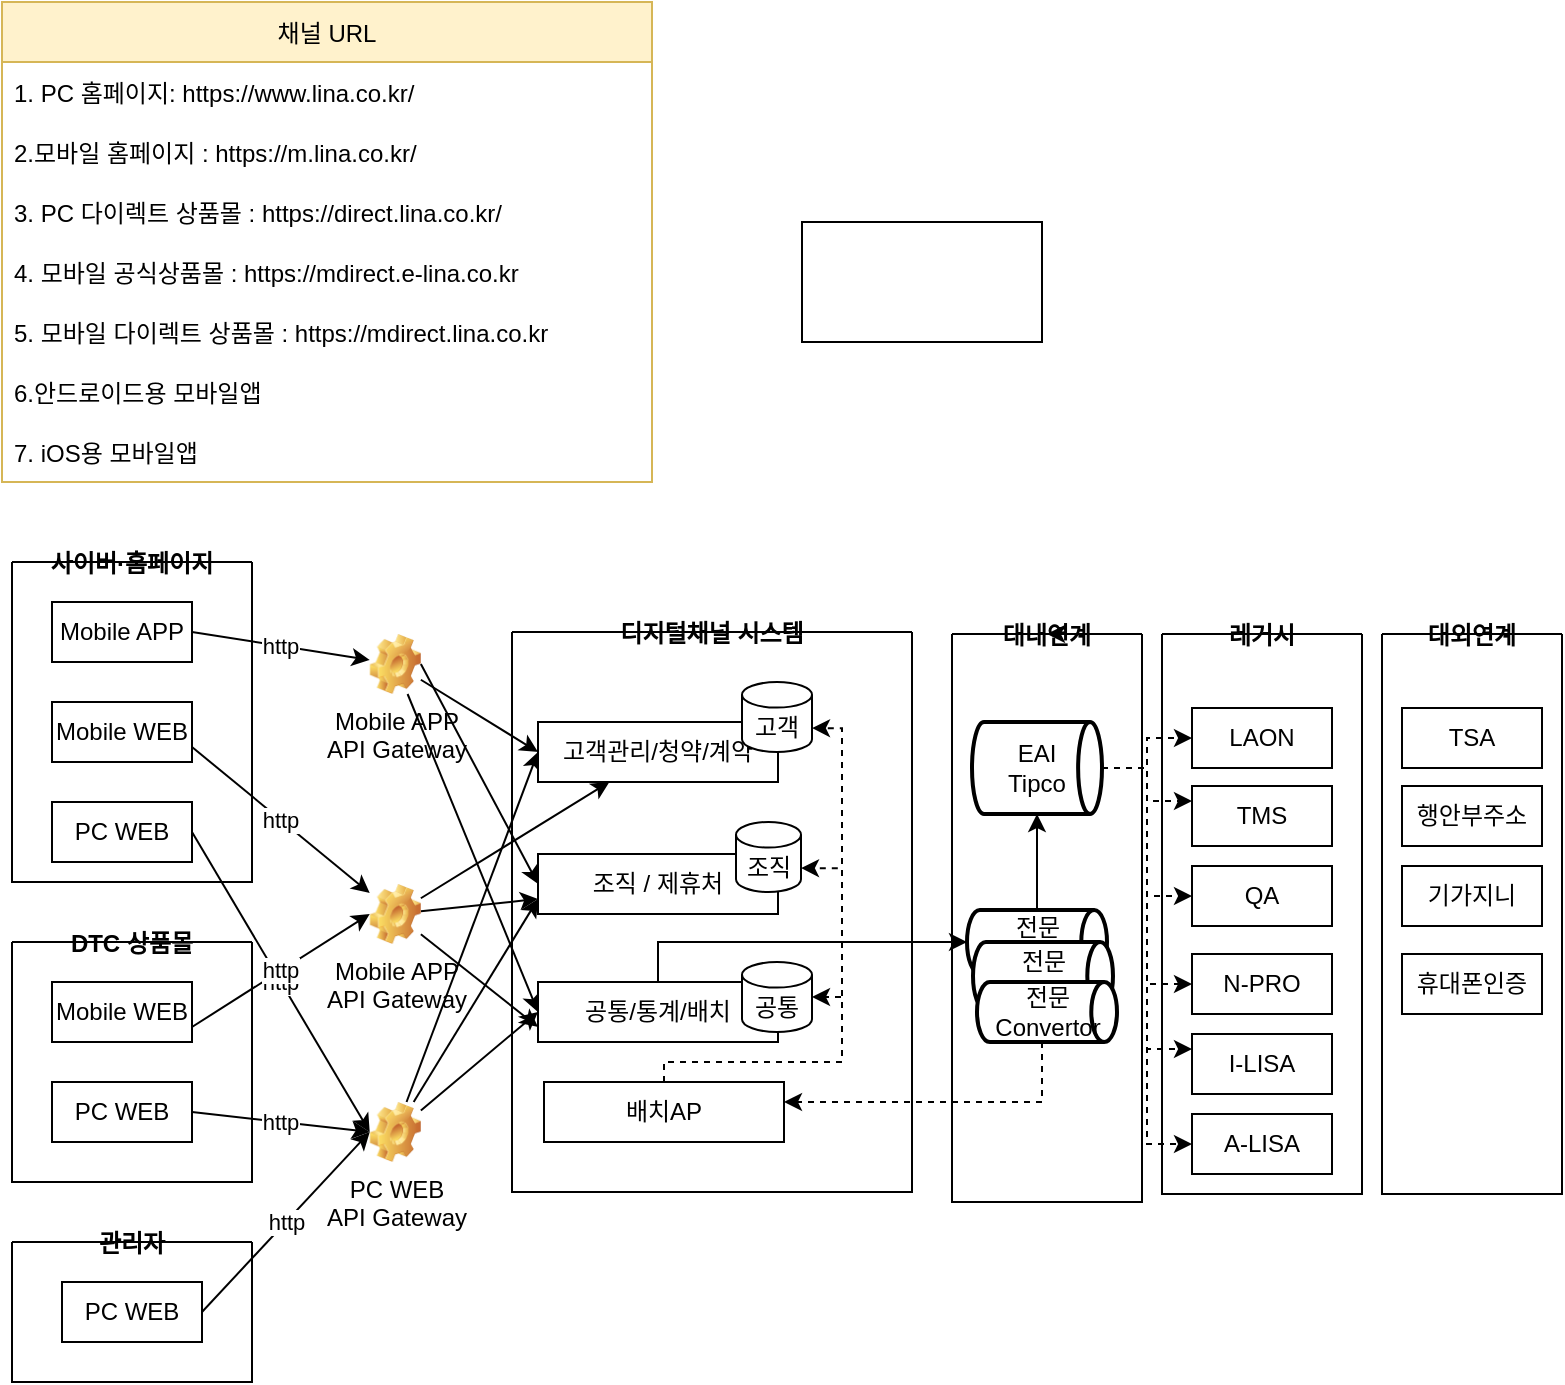 <mxfile version="16.2.6" type="github" pages="3">
  <diagram id="Qxbphi_HgbGu3oZOCzEO" name="어플리케이션 구성도">
    <mxGraphModel dx="1038" dy="1716" grid="1" gridSize="10" guides="1" tooltips="1" connect="1" arrows="1" fold="1" page="1" pageScale="1" pageWidth="827" pageHeight="1169" math="0" shadow="0">
      <root>
        <mxCell id="0" />
        <mxCell id="1" parent="0" />
        <mxCell id="8gpQ8WJpcD_fsdeoh3lI-37" style="edgeStyle=none;rounded=0;orthogonalLoop=1;jettySize=auto;html=1;entryX=0;entryY=0.5;entryDx=0;entryDy=0;" parent="1" source="sbdkTP7jbUCkFi-5sdZv-25" target="8gpQ8WJpcD_fsdeoh3lI-16" edge="1">
          <mxGeometry relative="1" as="geometry" />
        </mxCell>
        <mxCell id="8gpQ8WJpcD_fsdeoh3lI-38" style="edgeStyle=none;rounded=0;orthogonalLoop=1;jettySize=auto;html=1;entryX=0;entryY=0.75;entryDx=0;entryDy=0;" parent="1" source="sbdkTP7jbUCkFi-5sdZv-25" target="8gpQ8WJpcD_fsdeoh3lI-17" edge="1">
          <mxGeometry relative="1" as="geometry" />
        </mxCell>
        <mxCell id="8gpQ8WJpcD_fsdeoh3lI-39" style="edgeStyle=none;rounded=0;orthogonalLoop=1;jettySize=auto;html=1;entryX=0;entryY=0.5;entryDx=0;entryDy=0;" parent="1" source="sbdkTP7jbUCkFi-5sdZv-25" target="8gpQ8WJpcD_fsdeoh3lI-18" edge="1">
          <mxGeometry relative="1" as="geometry" />
        </mxCell>
        <mxCell id="sbdkTP7jbUCkFi-5sdZv-25" value="PC WEB &lt;br&gt;API Gateway" style="shape=image;html=1;verticalLabelPosition=bottom;verticalAlign=top;imageAspect=1;aspect=fixed;image=img/clipart/Gear_128x128.png" parent="1" vertex="1">
          <mxGeometry x="213.86" y="-490" width="25.57" height="30" as="geometry" />
        </mxCell>
        <mxCell id="ZzH9KNNfggxzfjHFjbsU-1" value="http" style="endArrow=classic;html=1;rounded=0;exitX=1;exitY=0.5;exitDx=0;exitDy=0;entryX=0;entryY=0.5;entryDx=0;entryDy=0;" parent="1" source="sbdkTP7jbUCkFi-5sdZv-22" target="sbdkTP7jbUCkFi-5sdZv-25" edge="1">
          <mxGeometry width="50" height="50" relative="1" as="geometry">
            <mxPoint x="385" y="-430" as="sourcePoint" />
            <mxPoint x="435" y="-480" as="targetPoint" />
          </mxGeometry>
        </mxCell>
        <mxCell id="f3BeQx6x7O_l8TRIaPHZ-1" value="http" style="endArrow=classic;html=1;rounded=0;exitX=1;exitY=0.75;exitDx=0;exitDy=0;" parent="1" source="sbdkTP7jbUCkFi-5sdZv-23" target="8gpQ8WJpcD_fsdeoh3lI-2" edge="1">
          <mxGeometry width="50" height="50" relative="1" as="geometry">
            <mxPoint x="385" y="-620" as="sourcePoint" />
            <mxPoint x="345" y="-640" as="targetPoint" />
          </mxGeometry>
        </mxCell>
        <mxCell id="f3BeQx6x7O_l8TRIaPHZ-2" value="http" style="endArrow=classic;html=1;rounded=0;exitX=1;exitY=0.5;exitDx=0;exitDy=0;" parent="1" source="sbdkTP7jbUCkFi-5sdZv-24" target="8gpQ8WJpcD_fsdeoh3lI-10" edge="1">
          <mxGeometry width="50" height="50" relative="1" as="geometry">
            <mxPoint x="245" y="-587.5" as="sourcePoint" />
            <mxPoint x="345" y="-640" as="targetPoint" />
          </mxGeometry>
        </mxCell>
        <mxCell id="8gpQ8WJpcD_fsdeoh3lI-1" value="사이버·홈페이지" style="swimlane;startSize=0;" parent="1" vertex="1">
          <mxGeometry x="35" y="-760" width="120" height="160" as="geometry">
            <mxRectangle x="35" y="-760" width="120" height="20" as="alternateBounds" />
          </mxGeometry>
        </mxCell>
        <mxCell id="sbdkTP7jbUCkFi-5sdZv-22" value="PC WEB" style="rounded=0;whiteSpace=wrap;html=1;" parent="8gpQ8WJpcD_fsdeoh3lI-1" vertex="1">
          <mxGeometry x="20" y="120" width="70" height="30" as="geometry" />
        </mxCell>
        <mxCell id="sbdkTP7jbUCkFi-5sdZv-23" value="Mobile WEB" style="rounded=0;whiteSpace=wrap;html=1;" parent="8gpQ8WJpcD_fsdeoh3lI-1" vertex="1">
          <mxGeometry x="20" y="70" width="70" height="30" as="geometry" />
        </mxCell>
        <mxCell id="sbdkTP7jbUCkFi-5sdZv-24" value="Mobile APP" style="rounded=0;whiteSpace=wrap;html=1;" parent="8gpQ8WJpcD_fsdeoh3lI-1" vertex="1">
          <mxGeometry x="20" y="20" width="70" height="30" as="geometry" />
        </mxCell>
        <mxCell id="WotPiL0U-kE3yKl67aLT-3" style="rounded=0;orthogonalLoop=1;jettySize=auto;html=1;" parent="1" source="8gpQ8WJpcD_fsdeoh3lI-2" target="8gpQ8WJpcD_fsdeoh3lI-16" edge="1">
          <mxGeometry relative="1" as="geometry" />
        </mxCell>
        <mxCell id="WotPiL0U-kE3yKl67aLT-4" style="rounded=0;orthogonalLoop=1;jettySize=auto;html=1;entryX=0;entryY=0.75;entryDx=0;entryDy=0;" parent="1" source="8gpQ8WJpcD_fsdeoh3lI-2" target="8gpQ8WJpcD_fsdeoh3lI-17" edge="1">
          <mxGeometry relative="1" as="geometry" />
        </mxCell>
        <mxCell id="WotPiL0U-kE3yKl67aLT-5" style="rounded=0;orthogonalLoop=1;jettySize=auto;html=1;entryX=0;entryY=0.75;entryDx=0;entryDy=0;" parent="1" source="8gpQ8WJpcD_fsdeoh3lI-2" target="8gpQ8WJpcD_fsdeoh3lI-18" edge="1">
          <mxGeometry relative="1" as="geometry" />
        </mxCell>
        <mxCell id="8gpQ8WJpcD_fsdeoh3lI-2" value="Mobile APP&lt;br&gt;API Gateway" style="shape=image;html=1;verticalLabelPosition=bottom;verticalAlign=top;imageAspect=1;aspect=fixed;image=img/clipart/Gear_128x128.png" parent="1" vertex="1">
          <mxGeometry x="213.86" y="-599" width="25.57" height="30" as="geometry" />
        </mxCell>
        <mxCell id="8gpQ8WJpcD_fsdeoh3lI-3" value="http" style="endArrow=classic;html=1;rounded=0;exitX=1;exitY=0.5;exitDx=0;exitDy=0;entryX=0;entryY=0.5;entryDx=0;entryDy=0;" parent="1" source="8gpQ8WJpcD_fsdeoh3lI-7" target="sbdkTP7jbUCkFi-5sdZv-25" edge="1">
          <mxGeometry width="50" height="50" relative="1" as="geometry">
            <mxPoint x="385" y="-240" as="sourcePoint" />
            <mxPoint x="435" y="-290" as="targetPoint" />
          </mxGeometry>
        </mxCell>
        <mxCell id="8gpQ8WJpcD_fsdeoh3lI-4" value="http" style="endArrow=classic;html=1;rounded=0;exitX=1;exitY=0.75;exitDx=0;exitDy=0;entryX=0;entryY=0.5;entryDx=0;entryDy=0;entryPerimeter=0;" parent="1" source="8gpQ8WJpcD_fsdeoh3lI-8" target="8gpQ8WJpcD_fsdeoh3lI-2" edge="1">
          <mxGeometry width="50" height="50" relative="1" as="geometry">
            <mxPoint x="385" y="-430" as="sourcePoint" />
            <mxPoint x="345" y="-450" as="targetPoint" />
          </mxGeometry>
        </mxCell>
        <mxCell id="8gpQ8WJpcD_fsdeoh3lI-6" value="DTC 상품몰" style="swimlane;startSize=0;" parent="1" vertex="1">
          <mxGeometry x="35" y="-570" width="120" height="120" as="geometry">
            <mxRectangle x="40" y="-590" width="120" height="20" as="alternateBounds" />
          </mxGeometry>
        </mxCell>
        <mxCell id="8gpQ8WJpcD_fsdeoh3lI-7" value="PC WEB" style="rounded=0;whiteSpace=wrap;html=1;" parent="8gpQ8WJpcD_fsdeoh3lI-6" vertex="1">
          <mxGeometry x="20" y="70" width="70" height="30" as="geometry" />
        </mxCell>
        <mxCell id="8gpQ8WJpcD_fsdeoh3lI-8" value="Mobile WEB" style="rounded=0;whiteSpace=wrap;html=1;" parent="8gpQ8WJpcD_fsdeoh3lI-6" vertex="1">
          <mxGeometry x="20" y="20" width="70" height="30" as="geometry" />
        </mxCell>
        <mxCell id="8gpQ8WJpcD_fsdeoh3lI-40" style="edgeStyle=none;rounded=0;orthogonalLoop=1;jettySize=auto;html=1;entryX=0;entryY=0.5;entryDx=0;entryDy=0;" parent="1" source="8gpQ8WJpcD_fsdeoh3lI-10" target="8gpQ8WJpcD_fsdeoh3lI-16" edge="1">
          <mxGeometry relative="1" as="geometry" />
        </mxCell>
        <mxCell id="8gpQ8WJpcD_fsdeoh3lI-41" style="edgeStyle=none;rounded=0;orthogonalLoop=1;jettySize=auto;html=1;exitX=1;exitY=0.5;exitDx=0;exitDy=0;entryX=0;entryY=0.5;entryDx=0;entryDy=0;" parent="1" source="8gpQ8WJpcD_fsdeoh3lI-10" target="8gpQ8WJpcD_fsdeoh3lI-17" edge="1">
          <mxGeometry relative="1" as="geometry" />
        </mxCell>
        <mxCell id="8gpQ8WJpcD_fsdeoh3lI-42" style="edgeStyle=none;rounded=0;orthogonalLoop=1;jettySize=auto;html=1;entryX=0;entryY=0.5;entryDx=0;entryDy=0;" parent="1" source="8gpQ8WJpcD_fsdeoh3lI-10" target="8gpQ8WJpcD_fsdeoh3lI-18" edge="1">
          <mxGeometry relative="1" as="geometry" />
        </mxCell>
        <mxCell id="8gpQ8WJpcD_fsdeoh3lI-10" value="Mobile APP&lt;br&gt;API Gateway" style="shape=image;html=1;verticalLabelPosition=bottom;verticalAlign=top;imageAspect=1;aspect=fixed;image=img/clipart/Gear_128x128.png" parent="1" vertex="1">
          <mxGeometry x="213.86" y="-724" width="25.57" height="30" as="geometry" />
        </mxCell>
        <mxCell id="8gpQ8WJpcD_fsdeoh3lI-11" value="관리자" style="swimlane;startSize=0;" parent="1" vertex="1">
          <mxGeometry x="35" y="-420" width="120" height="70" as="geometry">
            <mxRectangle x="40" y="-590" width="120" height="20" as="alternateBounds" />
          </mxGeometry>
        </mxCell>
        <mxCell id="8gpQ8WJpcD_fsdeoh3lI-12" value="PC WEB" style="rounded=0;whiteSpace=wrap;html=1;" parent="8gpQ8WJpcD_fsdeoh3lI-11" vertex="1">
          <mxGeometry x="25" y="20" width="70" height="30" as="geometry" />
        </mxCell>
        <mxCell id="8gpQ8WJpcD_fsdeoh3lI-14" value="http" style="rounded=0;orthogonalLoop=1;jettySize=auto;html=1;entryX=0;entryY=0.5;entryDx=0;entryDy=0;exitX=1;exitY=0.5;exitDx=0;exitDy=0;" parent="1" source="8gpQ8WJpcD_fsdeoh3lI-12" target="sbdkTP7jbUCkFi-5sdZv-25" edge="1">
          <mxGeometry relative="1" as="geometry" />
        </mxCell>
        <mxCell id="8gpQ8WJpcD_fsdeoh3lI-15" value="디지털채널 시스템" style="swimlane;startSize=0;" parent="1" vertex="1">
          <mxGeometry x="285" y="-725" width="200" height="280" as="geometry">
            <mxRectangle x="40" y="-590" width="120" height="20" as="alternateBounds" />
          </mxGeometry>
        </mxCell>
        <mxCell id="8gpQ8WJpcD_fsdeoh3lI-16" value="고객관리/청약/계약" style="rounded=0;whiteSpace=wrap;html=1;" parent="8gpQ8WJpcD_fsdeoh3lI-15" vertex="1">
          <mxGeometry x="13" y="45" width="120" height="30" as="geometry" />
        </mxCell>
        <mxCell id="8gpQ8WJpcD_fsdeoh3lI-17" value="조직 / 제휴처" style="rounded=0;whiteSpace=wrap;html=1;" parent="8gpQ8WJpcD_fsdeoh3lI-15" vertex="1">
          <mxGeometry x="13" y="111" width="120" height="30" as="geometry" />
        </mxCell>
        <mxCell id="8gpQ8WJpcD_fsdeoh3lI-18" value="공통/통계/배치" style="rounded=0;whiteSpace=wrap;html=1;" parent="8gpQ8WJpcD_fsdeoh3lI-15" vertex="1">
          <mxGeometry x="13" y="175" width="120" height="30" as="geometry" />
        </mxCell>
        <mxCell id="WotPiL0U-kE3yKl67aLT-29" style="edgeStyle=orthogonalEdgeStyle;rounded=0;orthogonalLoop=1;jettySize=auto;html=1;entryX=1;entryY=0;entryDx=0;entryDy=23.05;dashed=1;fontFamily=Helvetica;fontSize=12;fontColor=default;startSize=0;entryPerimeter=0;exitX=0.5;exitY=0;exitDx=0;exitDy=0;" parent="8gpQ8WJpcD_fsdeoh3lI-15" source="WotPiL0U-kE3yKl67aLT-27" target="8gpQ8WJpcD_fsdeoh3lI-27" edge="1">
          <mxGeometry relative="1" as="geometry">
            <Array as="points">
              <mxPoint x="76" y="215" />
              <mxPoint x="165" y="215" />
              <mxPoint x="165" y="48" />
            </Array>
            <mxPoint x="85" y="235" as="sourcePoint" />
          </mxGeometry>
        </mxCell>
        <mxCell id="8gpQ8WJpcD_fsdeoh3lI-27" value="고객" style="shape=cylinder3;whiteSpace=wrap;html=1;boundedLbl=1;backgroundOutline=1;size=6.4;" parent="8gpQ8WJpcD_fsdeoh3lI-15" vertex="1">
          <mxGeometry x="115" y="25" width="35" height="35" as="geometry" />
        </mxCell>
        <mxCell id="8gpQ8WJpcD_fsdeoh3lI-28" value="조직" style="shape=cylinder3;whiteSpace=wrap;html=1;boundedLbl=1;backgroundOutline=1;size=6.4;" parent="8gpQ8WJpcD_fsdeoh3lI-15" vertex="1">
          <mxGeometry x="112" y="95" width="32.5" height="35" as="geometry" />
        </mxCell>
        <mxCell id="8gpQ8WJpcD_fsdeoh3lI-29" value="공통" style="shape=cylinder3;whiteSpace=wrap;html=1;boundedLbl=1;backgroundOutline=1;size=6.4;" parent="8gpQ8WJpcD_fsdeoh3lI-15" vertex="1">
          <mxGeometry x="115" y="165" width="35" height="35" as="geometry" />
        </mxCell>
        <mxCell id="dXyn1bUFMN43ZZHVKV7t-1" style="edgeStyle=orthogonalEdgeStyle;rounded=0;orthogonalLoop=1;jettySize=auto;html=1;entryX=1;entryY=0;entryDx=0;entryDy=23.05;entryPerimeter=0;dashed=1;" edge="1" parent="8gpQ8WJpcD_fsdeoh3lI-15" source="WotPiL0U-kE3yKl67aLT-27" target="8gpQ8WJpcD_fsdeoh3lI-28">
          <mxGeometry relative="1" as="geometry">
            <Array as="points">
              <mxPoint x="76" y="215" />
              <mxPoint x="165" y="215" />
              <mxPoint x="165" y="118" />
            </Array>
          </mxGeometry>
        </mxCell>
        <mxCell id="dXyn1bUFMN43ZZHVKV7t-2" style="edgeStyle=orthogonalEdgeStyle;rounded=0;orthogonalLoop=1;jettySize=auto;html=1;entryX=1;entryY=0.5;entryDx=0;entryDy=0;entryPerimeter=0;dashed=1;" edge="1" parent="8gpQ8WJpcD_fsdeoh3lI-15" source="WotPiL0U-kE3yKl67aLT-27" target="8gpQ8WJpcD_fsdeoh3lI-29">
          <mxGeometry relative="1" as="geometry">
            <Array as="points">
              <mxPoint x="76" y="215" />
              <mxPoint x="165" y="215" />
              <mxPoint x="165" y="183" />
            </Array>
          </mxGeometry>
        </mxCell>
        <mxCell id="WotPiL0U-kE3yKl67aLT-27" value="배치AP" style="rounded=0;whiteSpace=wrap;html=1;" parent="8gpQ8WJpcD_fsdeoh3lI-15" vertex="1">
          <mxGeometry x="16" y="225" width="120" height="30" as="geometry" />
        </mxCell>
        <mxCell id="8gpQ8WJpcD_fsdeoh3lI-19" value="레거시" style="swimlane;startSize=0;" parent="1" vertex="1">
          <mxGeometry x="610" y="-724" width="100" height="280" as="geometry">
            <mxRectangle x="40" y="-590" width="120" height="20" as="alternateBounds" />
          </mxGeometry>
        </mxCell>
        <mxCell id="8gpQ8WJpcD_fsdeoh3lI-20" value="LAON" style="rounded=0;whiteSpace=wrap;html=1;" parent="8gpQ8WJpcD_fsdeoh3lI-19" vertex="1">
          <mxGeometry x="15" y="37" width="70" height="30" as="geometry" />
        </mxCell>
        <mxCell id="8gpQ8WJpcD_fsdeoh3lI-21" value="TMS" style="rounded=0;whiteSpace=wrap;html=1;" parent="8gpQ8WJpcD_fsdeoh3lI-19" vertex="1">
          <mxGeometry x="15" y="76" width="70" height="30" as="geometry" />
        </mxCell>
        <mxCell id="8gpQ8WJpcD_fsdeoh3lI-22" value="QA" style="rounded=0;whiteSpace=wrap;html=1;" parent="8gpQ8WJpcD_fsdeoh3lI-19" vertex="1">
          <mxGeometry x="15" y="116" width="70" height="30" as="geometry" />
        </mxCell>
        <mxCell id="8gpQ8WJpcD_fsdeoh3lI-24" value="N-PRO" style="rounded=0;whiteSpace=wrap;html=1;" parent="8gpQ8WJpcD_fsdeoh3lI-19" vertex="1">
          <mxGeometry x="15" y="160" width="70" height="30" as="geometry" />
        </mxCell>
        <mxCell id="8gpQ8WJpcD_fsdeoh3lI-25" value="I-LISA" style="rounded=0;whiteSpace=wrap;html=1;" parent="8gpQ8WJpcD_fsdeoh3lI-19" vertex="1">
          <mxGeometry x="15" y="200" width="70" height="30" as="geometry" />
        </mxCell>
        <mxCell id="8gpQ8WJpcD_fsdeoh3lI-26" value="A-LISA" style="rounded=0;whiteSpace=wrap;html=1;" parent="8gpQ8WJpcD_fsdeoh3lI-19" vertex="1">
          <mxGeometry x="15" y="240" width="70" height="30" as="geometry" />
        </mxCell>
        <mxCell id="8gpQ8WJpcD_fsdeoh3lI-30" value="대외연계" style="swimlane;startSize=0;" parent="1" vertex="1">
          <mxGeometry x="720" y="-724" width="90" height="280" as="geometry">
            <mxRectangle x="40" y="-590" width="120" height="20" as="alternateBounds" />
          </mxGeometry>
        </mxCell>
        <mxCell id="8gpQ8WJpcD_fsdeoh3lI-31" value="TSA" style="rounded=0;whiteSpace=wrap;html=1;" parent="8gpQ8WJpcD_fsdeoh3lI-30" vertex="1">
          <mxGeometry x="10" y="37" width="70" height="30" as="geometry" />
        </mxCell>
        <mxCell id="8gpQ8WJpcD_fsdeoh3lI-32" value="행안부주소" style="rounded=0;whiteSpace=wrap;html=1;" parent="8gpQ8WJpcD_fsdeoh3lI-30" vertex="1">
          <mxGeometry x="10" y="76" width="70" height="30" as="geometry" />
        </mxCell>
        <mxCell id="8gpQ8WJpcD_fsdeoh3lI-33" value="기가지니" style="rounded=0;whiteSpace=wrap;html=1;" parent="8gpQ8WJpcD_fsdeoh3lI-30" vertex="1">
          <mxGeometry x="10" y="116" width="70" height="30" as="geometry" />
        </mxCell>
        <mxCell id="8gpQ8WJpcD_fsdeoh3lI-34" value="휴대폰인증" style="rounded=0;whiteSpace=wrap;html=1;" parent="8gpQ8WJpcD_fsdeoh3lI-30" vertex="1">
          <mxGeometry x="10" y="160" width="70" height="30" as="geometry" />
        </mxCell>
        <mxCell id="WotPiL0U-kE3yKl67aLT-12" value="대내연계" style="swimlane;fontFamily=Helvetica;fontSize=12;fontColor=default;startSize=0;strokeColor=default;fillColor=default;" parent="1" vertex="1">
          <mxGeometry x="505" y="-724" width="95" height="284" as="geometry" />
        </mxCell>
        <mxCell id="WotPiL0U-kE3yKl67aLT-16" value="EAI&lt;br&gt;Tipco" style="strokeWidth=2;html=1;shape=mxgraph.flowchart.direct_data;whiteSpace=wrap;fontFamily=Helvetica;fontSize=12;fontColor=default;startSize=0;fillColor=default;" parent="WotPiL0U-kE3yKl67aLT-12" vertex="1">
          <mxGeometry x="10" y="44" width="65" height="46" as="geometry" />
        </mxCell>
        <mxCell id="WotPiL0U-kE3yKl67aLT-18" style="edgeStyle=none;rounded=0;orthogonalLoop=1;jettySize=auto;html=1;entryX=0.5;entryY=1;entryDx=0;entryDy=0;entryPerimeter=0;fontFamily=Helvetica;fontSize=12;fontColor=default;startSize=0;" parent="WotPiL0U-kE3yKl67aLT-12" source="WotPiL0U-kE3yKl67aLT-17" target="WotPiL0U-kE3yKl67aLT-16" edge="1">
          <mxGeometry relative="1" as="geometry" />
        </mxCell>
        <mxCell id="WotPiL0U-kE3yKl67aLT-17" value="전문&lt;br&gt;Convertor" style="strokeWidth=2;html=1;shape=mxgraph.flowchart.direct_data;whiteSpace=wrap;fontFamily=Helvetica;fontSize=12;fontColor=default;startSize=0;fillColor=default;" parent="WotPiL0U-kE3yKl67aLT-12" vertex="1">
          <mxGeometry x="7.5" y="138" width="70" height="32" as="geometry" />
        </mxCell>
        <mxCell id="dXyn1bUFMN43ZZHVKV7t-3" value="전문&lt;br&gt;Convertor" style="strokeWidth=2;html=1;shape=mxgraph.flowchart.direct_data;whiteSpace=wrap;fontFamily=Helvetica;fontSize=12;fontColor=default;startSize=0;fillColor=default;" vertex="1" parent="WotPiL0U-kE3yKl67aLT-12">
          <mxGeometry x="10.5" y="154" width="70" height="34" as="geometry" />
        </mxCell>
        <mxCell id="dXyn1bUFMN43ZZHVKV7t-4" value="전문&lt;br&gt;Convertor" style="strokeWidth=2;html=1;shape=mxgraph.flowchart.direct_data;whiteSpace=wrap;fontFamily=Helvetica;fontSize=12;fontColor=default;startSize=0;fillColor=default;" vertex="1" parent="WotPiL0U-kE3yKl67aLT-12">
          <mxGeometry x="12.5" y="174" width="70" height="30" as="geometry" />
        </mxCell>
        <mxCell id="WotPiL0U-kE3yKl67aLT-13" style="edgeStyle=none;rounded=0;orthogonalLoop=1;jettySize=auto;html=1;exitX=0.75;exitY=0;exitDx=0;exitDy=0;entryX=0.5;entryY=0;entryDx=0;entryDy=0;fontFamily=Helvetica;fontSize=12;fontColor=default;startSize=0;" parent="1" source="WotPiL0U-kE3yKl67aLT-12" target="WotPiL0U-kE3yKl67aLT-12" edge="1">
          <mxGeometry relative="1" as="geometry" />
        </mxCell>
        <mxCell id="WotPiL0U-kE3yKl67aLT-20" style="edgeStyle=orthogonalEdgeStyle;rounded=0;orthogonalLoop=1;jettySize=auto;html=1;entryX=0;entryY=0.5;entryDx=0;entryDy=0;fontFamily=Helvetica;fontSize=12;fontColor=default;startSize=0;dashed=1;" parent="1" source="WotPiL0U-kE3yKl67aLT-16" target="8gpQ8WJpcD_fsdeoh3lI-20" edge="1">
          <mxGeometry relative="1" as="geometry" />
        </mxCell>
        <mxCell id="WotPiL0U-kE3yKl67aLT-21" style="edgeStyle=orthogonalEdgeStyle;rounded=0;orthogonalLoop=1;jettySize=auto;html=1;entryX=0;entryY=0.25;entryDx=0;entryDy=0;fontFamily=Helvetica;fontSize=12;fontColor=default;startSize=0;dashed=1;" parent="1" source="WotPiL0U-kE3yKl67aLT-16" target="8gpQ8WJpcD_fsdeoh3lI-21" edge="1">
          <mxGeometry relative="1" as="geometry" />
        </mxCell>
        <mxCell id="WotPiL0U-kE3yKl67aLT-23" style="edgeStyle=orthogonalEdgeStyle;rounded=0;orthogonalLoop=1;jettySize=auto;html=1;entryX=0;entryY=0.5;entryDx=0;entryDy=0;fontFamily=Helvetica;fontSize=12;fontColor=default;startSize=0;dashed=1;" parent="1" source="WotPiL0U-kE3yKl67aLT-16" target="8gpQ8WJpcD_fsdeoh3lI-22" edge="1">
          <mxGeometry relative="1" as="geometry" />
        </mxCell>
        <mxCell id="WotPiL0U-kE3yKl67aLT-24" style="edgeStyle=orthogonalEdgeStyle;rounded=0;orthogonalLoop=1;jettySize=auto;html=1;entryX=0;entryY=0.5;entryDx=0;entryDy=0;fontFamily=Helvetica;fontSize=12;fontColor=default;startSize=0;dashed=1;" parent="1" source="WotPiL0U-kE3yKl67aLT-16" target="8gpQ8WJpcD_fsdeoh3lI-24" edge="1">
          <mxGeometry relative="1" as="geometry" />
        </mxCell>
        <mxCell id="WotPiL0U-kE3yKl67aLT-25" style="edgeStyle=orthogonalEdgeStyle;rounded=0;orthogonalLoop=1;jettySize=auto;html=1;entryX=0;entryY=0.25;entryDx=0;entryDy=0;fontFamily=Helvetica;fontSize=12;fontColor=default;startSize=0;dashed=1;" parent="1" source="WotPiL0U-kE3yKl67aLT-16" target="8gpQ8WJpcD_fsdeoh3lI-25" edge="1">
          <mxGeometry relative="1" as="geometry" />
        </mxCell>
        <mxCell id="WotPiL0U-kE3yKl67aLT-26" style="edgeStyle=orthogonalEdgeStyle;rounded=0;orthogonalLoop=1;jettySize=auto;html=1;entryX=0;entryY=0.5;entryDx=0;entryDy=0;fontFamily=Helvetica;fontSize=12;fontColor=default;startSize=0;dashed=1;" parent="1" source="WotPiL0U-kE3yKl67aLT-16" target="8gpQ8WJpcD_fsdeoh3lI-26" edge="1">
          <mxGeometry relative="1" as="geometry" />
        </mxCell>
        <mxCell id="WotPiL0U-kE3yKl67aLT-32" value="채널 URL" style="swimlane;fontStyle=0;childLayout=stackLayout;horizontal=1;startSize=30;horizontalStack=0;resizeParent=1;resizeParentMax=0;resizeLast=0;collapsible=1;marginBottom=0;fontFamily=Helvetica;fontSize=12;strokeColor=#d6b656;fillColor=#fff2cc;" parent="1" vertex="1">
          <mxGeometry x="30" y="-1040" width="325" height="240" as="geometry">
            <mxRectangle x="30" y="-980" width="80" height="30" as="alternateBounds" />
          </mxGeometry>
        </mxCell>
        <mxCell id="WotPiL0U-kE3yKl67aLT-33" value="1. PC 홈페이지: https://www.lina.co.kr/" style="text;strokeColor=none;fillColor=none;align=left;verticalAlign=middle;spacingLeft=4;spacingRight=4;overflow=hidden;points=[[0,0.5],[1,0.5]];portConstraint=eastwest;rotatable=0;fontFamily=Helvetica;fontSize=12;fontColor=default;startSize=0;" parent="WotPiL0U-kE3yKl67aLT-32" vertex="1">
          <mxGeometry y="30" width="325" height="30" as="geometry" />
        </mxCell>
        <mxCell id="WotPiL0U-kE3yKl67aLT-34" value="2.모바일 홈페이지 : https://m.lina.co.kr/" style="text;strokeColor=none;fillColor=none;align=left;verticalAlign=middle;spacingLeft=4;spacingRight=4;overflow=hidden;points=[[0,0.5],[1,0.5]];portConstraint=eastwest;rotatable=0;fontFamily=Helvetica;fontSize=12;fontColor=default;startSize=0;" parent="WotPiL0U-kE3yKl67aLT-32" vertex="1">
          <mxGeometry y="60" width="325" height="30" as="geometry" />
        </mxCell>
        <mxCell id="WotPiL0U-kE3yKl67aLT-37" value="3. PC 다이렉트 상품몰 : https://direct.lina.co.kr/" style="text;strokeColor=none;fillColor=none;align=left;verticalAlign=middle;spacingLeft=4;spacingRight=4;overflow=hidden;points=[[0,0.5],[1,0.5]];portConstraint=eastwest;rotatable=0;fontFamily=Helvetica;fontSize=12;fontColor=default;startSize=0;" parent="WotPiL0U-kE3yKl67aLT-32" vertex="1">
          <mxGeometry y="90" width="325" height="30" as="geometry" />
        </mxCell>
        <mxCell id="WotPiL0U-kE3yKl67aLT-35" value="4. 모바일 공식상품몰 : https://mdirect.e-lina.co.kr" style="text;strokeColor=none;fillColor=none;align=left;verticalAlign=middle;spacingLeft=4;spacingRight=4;overflow=hidden;points=[[0,0.5],[1,0.5]];portConstraint=eastwest;rotatable=0;fontFamily=Helvetica;fontSize=12;fontColor=default;startSize=0;" parent="WotPiL0U-kE3yKl67aLT-32" vertex="1">
          <mxGeometry y="120" width="325" height="30" as="geometry" />
        </mxCell>
        <mxCell id="WotPiL0U-kE3yKl67aLT-36" value="5. 모바일 다이렉트 상품몰 : https://mdirect.lina.co.kr" style="text;strokeColor=none;fillColor=none;align=left;verticalAlign=middle;spacingLeft=4;spacingRight=4;overflow=hidden;points=[[0,0.5],[1,0.5]];portConstraint=eastwest;rotatable=0;fontFamily=Helvetica;fontSize=12;fontColor=default;startSize=0;" parent="WotPiL0U-kE3yKl67aLT-32" vertex="1">
          <mxGeometry y="150" width="325" height="30" as="geometry" />
        </mxCell>
        <mxCell id="WotPiL0U-kE3yKl67aLT-38" value="6.안드로이드용 모바일앱 " style="text;strokeColor=none;fillColor=none;align=left;verticalAlign=middle;spacingLeft=4;spacingRight=4;overflow=hidden;points=[[0,0.5],[1,0.5]];portConstraint=eastwest;rotatable=0;fontFamily=Helvetica;fontSize=12;fontColor=default;startSize=0;" parent="WotPiL0U-kE3yKl67aLT-32" vertex="1">
          <mxGeometry y="180" width="325" height="30" as="geometry" />
        </mxCell>
        <mxCell id="WotPiL0U-kE3yKl67aLT-39" value="7. iOS용 모바일앱" style="text;strokeColor=none;fillColor=none;align=left;verticalAlign=middle;spacingLeft=4;spacingRight=4;overflow=hidden;points=[[0,0.5],[1,0.5]];portConstraint=eastwest;rotatable=0;fontFamily=Helvetica;fontSize=12;fontColor=default;startSize=0;" parent="WotPiL0U-kE3yKl67aLT-32" vertex="1">
          <mxGeometry y="210" width="325" height="30" as="geometry" />
        </mxCell>
        <mxCell id="iXlhgr-rPxpC3JKHVwMw-1" value="" style="rounded=0;whiteSpace=wrap;html=1;" parent="1" vertex="1">
          <mxGeometry x="430" y="-930" width="120" height="60" as="geometry" />
        </mxCell>
        <mxCell id="XeeAbNArVxOintWsxa9b-1" style="edgeStyle=orthogonalEdgeStyle;rounded=0;orthogonalLoop=1;jettySize=auto;html=1;dashed=1;" parent="1" target="WotPiL0U-kE3yKl67aLT-27" edge="1">
          <mxGeometry relative="1" as="geometry">
            <mxPoint x="420" y="-480" as="targetPoint" />
            <Array as="points">
              <mxPoint x="550" y="-490" />
            </Array>
            <mxPoint x="550" y="-520" as="sourcePoint" />
          </mxGeometry>
        </mxCell>
        <mxCell id="XeeAbNArVxOintWsxa9b-2" style="edgeStyle=orthogonalEdgeStyle;rounded=0;orthogonalLoop=1;jettySize=auto;html=1;entryX=0;entryY=0.5;entryDx=0;entryDy=0;entryPerimeter=0;exitX=0.5;exitY=0;exitDx=0;exitDy=0;" parent="1" source="8gpQ8WJpcD_fsdeoh3lI-18" target="WotPiL0U-kE3yKl67aLT-17" edge="1">
          <mxGeometry relative="1" as="geometry" />
        </mxCell>
      </root>
    </mxGraphModel>
  </diagram>
  <diagram id="mSutfi3qKuCybwyA57c5" name="API GW_Cognito">
    <mxGraphModel dx="1038" dy="547" grid="1" gridSize="10" guides="1" tooltips="1" connect="1" arrows="1" fold="1" page="1" pageScale="1" pageWidth="827" pageHeight="1169" math="0" shadow="0">
      <root>
        <mxCell id="yo5sScBiJgQ_3yACHRQe-0" />
        <mxCell id="yo5sScBiJgQ_3yACHRQe-1" parent="yo5sScBiJgQ_3yACHRQe-0" />
        <mxCell id="yo5sScBiJgQ_3yACHRQe-5" value="" style="edgeStyle=orthogonalEdgeStyle;rounded=0;orthogonalLoop=1;jettySize=auto;html=1;exitX=1;exitY=0.8;exitDx=0;exitDy=0;exitPerimeter=0;" parent="yo5sScBiJgQ_3yACHRQe-1" source="yo5sScBiJgQ_3yACHRQe-2" target="yo5sScBiJgQ_3yACHRQe-4" edge="1">
          <mxGeometry relative="1" as="geometry" />
        </mxCell>
        <mxCell id="UL2HylCvUk9o987eue2a-1" style="edgeStyle=orthogonalEdgeStyle;rounded=0;orthogonalLoop=1;jettySize=auto;html=1;entryX=0;entryY=0.5;entryDx=0;entryDy=0;entryPerimeter=0;" edge="1" parent="yo5sScBiJgQ_3yACHRQe-1" source="yo5sScBiJgQ_3yACHRQe-2" target="UL2HylCvUk9o987eue2a-0">
          <mxGeometry relative="1" as="geometry" />
        </mxCell>
        <mxCell id="yo5sScBiJgQ_3yACHRQe-2" value="API Gateway" style="outlineConnect=0;dashed=0;verticalLabelPosition=bottom;verticalAlign=top;align=center;html=1;shape=mxgraph.aws3.api_gateway;fillColor=#D9A741;gradientColor=none;" parent="yo5sScBiJgQ_3yACHRQe-1" vertex="1">
          <mxGeometry x="431" y="102.5" width="76.5" height="93" as="geometry" />
        </mxCell>
        <mxCell id="UL2HylCvUk9o987eue2a-5" value="" style="edgeStyle=orthogonalEdgeStyle;rounded=0;orthogonalLoop=1;jettySize=auto;html=1;exitX=1;exitY=0.5;exitDx=0;exitDy=0;exitPerimeter=0;" edge="1" parent="yo5sScBiJgQ_3yACHRQe-1" source="UL2HylCvUk9o987eue2a-0" target="UL2HylCvUk9o987eue2a-3">
          <mxGeometry relative="1" as="geometry" />
        </mxCell>
        <mxCell id="yo5sScBiJgQ_3yACHRQe-3" value="고객DB" style="outlineConnect=0;dashed=0;verticalLabelPosition=bottom;verticalAlign=top;align=center;html=1;shape=mxgraph.aws3.db_on_instance;fillColor=#F58534;gradientColor=none;" parent="yo5sScBiJgQ_3yACHRQe-1" vertex="1">
          <mxGeometry x="691" y="54.5" width="50" height="40.5" as="geometry" />
        </mxCell>
        <mxCell id="yo5sScBiJgQ_3yACHRQe-8" style="edgeStyle=orthogonalEdgeStyle;rounded=0;orthogonalLoop=1;jettySize=auto;html=1;" parent="yo5sScBiJgQ_3yACHRQe-1" source="yo5sScBiJgQ_3yACHRQe-4" edge="1">
          <mxGeometry relative="1" as="geometry">
            <mxPoint x="449.25" y="379" as="targetPoint" />
          </mxGeometry>
        </mxCell>
        <mxCell id="yo5sScBiJgQ_3yACHRQe-4" value="User Pool" style="outlineConnect=0;dashed=0;verticalLabelPosition=bottom;verticalAlign=top;align=center;html=1;shape=mxgraph.aws3.cognito;fillColor=#AD688B;gradientColor=none;" parent="yo5sScBiJgQ_3yACHRQe-1" vertex="1">
          <mxGeometry x="512.75" y="332.5" width="76.5" height="93" as="geometry" />
        </mxCell>
        <mxCell id="yo5sScBiJgQ_3yACHRQe-10" style="edgeStyle=orthogonalEdgeStyle;rounded=0;orthogonalLoop=1;jettySize=auto;html=1;" parent="yo5sScBiJgQ_3yACHRQe-1" target="yo5sScBiJgQ_3yACHRQe-2" edge="1" source="yo5sScBiJgQ_3yACHRQe-9">
          <mxGeometry relative="1" as="geometry">
            <mxPoint x="439.3" y="262.5" as="sourcePoint" />
          </mxGeometry>
        </mxCell>
        <mxCell id="yo5sScBiJgQ_3yACHRQe-9" value="Identy Pool" style="outlineConnect=0;dashed=0;verticalLabelPosition=bottom;verticalAlign=top;align=center;html=1;shape=mxgraph.aws3.cognito;fillColor=#AD688B;gradientColor=none;" parent="yo5sScBiJgQ_3yACHRQe-1" vertex="1">
          <mxGeometry x="376.75" y="327" width="76.5" height="93" as="geometry" />
        </mxCell>
        <mxCell id="yo5sScBiJgQ_3yACHRQe-26" style="edgeStyle=orthogonalEdgeStyle;rounded=0;orthogonalLoop=1;jettySize=auto;html=1;" parent="yo5sScBiJgQ_3yACHRQe-1" source="yo5sScBiJgQ_3yACHRQe-11" target="yo5sScBiJgQ_3yACHRQe-25" edge="1">
          <mxGeometry relative="1" as="geometry" />
        </mxCell>
        <mxCell id="yo5sScBiJgQ_3yACHRQe-11" value="" style="outlineConnect=0;dashed=0;verticalLabelPosition=bottom;verticalAlign=top;align=center;html=1;shape=mxgraph.aws3.mobile_client;fillColor=#D2D3D3;gradientColor=none;" parent="yo5sScBiJgQ_3yACHRQe-1" vertex="1">
          <mxGeometry x="169.75" y="102.5" width="40.5" height="63" as="geometry" />
        </mxCell>
        <mxCell id="yo5sScBiJgQ_3yACHRQe-28" style="edgeStyle=orthogonalEdgeStyle;rounded=0;orthogonalLoop=1;jettySize=auto;html=1;" parent="yo5sScBiJgQ_3yACHRQe-1" source="yo5sScBiJgQ_3yACHRQe-12" target="yo5sScBiJgQ_3yACHRQe-24" edge="1">
          <mxGeometry relative="1" as="geometry" />
        </mxCell>
        <mxCell id="yo5sScBiJgQ_3yACHRQe-12" value="" style="outlineConnect=0;dashed=0;verticalLabelPosition=bottom;verticalAlign=top;align=center;html=1;shape=mxgraph.aws3.management_console;fillColor=#F58534;gradientColor=none;" parent="yo5sScBiJgQ_3yACHRQe-1" vertex="1">
          <mxGeometry x="169.75" y="194" width="63" height="63" as="geometry" />
        </mxCell>
        <mxCell id="yo5sScBiJgQ_3yACHRQe-15" style="edgeStyle=orthogonalEdgeStyle;rounded=0;orthogonalLoop=1;jettySize=auto;html=1;" parent="yo5sScBiJgQ_3yACHRQe-1" source="yo5sScBiJgQ_3yACHRQe-14" target="yo5sScBiJgQ_3yACHRQe-11" edge="1">
          <mxGeometry relative="1" as="geometry" />
        </mxCell>
        <mxCell id="yo5sScBiJgQ_3yACHRQe-16" style="edgeStyle=orthogonalEdgeStyle;rounded=0;orthogonalLoop=1;jettySize=auto;html=1;" parent="yo5sScBiJgQ_3yACHRQe-1" source="yo5sScBiJgQ_3yACHRQe-14" target="yo5sScBiJgQ_3yACHRQe-12" edge="1">
          <mxGeometry relative="1" as="geometry" />
        </mxCell>
        <mxCell id="yo5sScBiJgQ_3yACHRQe-14" value="" style="outlineConnect=0;dashed=0;verticalLabelPosition=bottom;verticalAlign=top;align=center;html=1;shape=mxgraph.aws3.user;fillColor=#D2D3D3;gradientColor=none;" parent="yo5sScBiJgQ_3yACHRQe-1" vertex="1">
          <mxGeometry x="61" y="144" width="40" height="63" as="geometry" />
        </mxCell>
        <mxCell id="yo5sScBiJgQ_3yACHRQe-19" value="" style="rounded=1;arcSize=10;dashed=0;fillColor=none;gradientColor=none;strokeWidth=2;" parent="yo5sScBiJgQ_3yACHRQe-1" vertex="1">
          <mxGeometry x="331" y="311" width="291.75" height="160" as="geometry" />
        </mxCell>
        <mxCell id="yo5sScBiJgQ_3yACHRQe-20" value="" style="dashed=0;html=1;shape=mxgraph.aws3.instance;fillColor=#F58536;gradientColor=none;dashed=0;" parent="yo5sScBiJgQ_3yACHRQe-1" vertex="1">
          <mxGeometry x="341" y="286" width="40" height="41" as="geometry" />
        </mxCell>
        <mxCell id="yo5sScBiJgQ_3yACHRQe-29" value="" style="edgeStyle=orthogonalEdgeStyle;rounded=0;orthogonalLoop=1;jettySize=auto;html=1;" parent="yo5sScBiJgQ_3yACHRQe-1" source="yo5sScBiJgQ_3yACHRQe-24" target="yo5sScBiJgQ_3yACHRQe-2" edge="1">
          <mxGeometry relative="1" as="geometry" />
        </mxCell>
        <mxCell id="yo5sScBiJgQ_3yACHRQe-24" value="Web Sever" style="outlineConnect=0;dashed=0;verticalLabelPosition=bottom;verticalAlign=top;align=center;html=1;shape=mxgraph.aws3.ec2;fillColor=#F58534;gradientColor=none;" parent="yo5sScBiJgQ_3yACHRQe-1" vertex="1">
          <mxGeometry x="271" y="179" width="76.5" height="93" as="geometry" />
        </mxCell>
        <mxCell id="yo5sScBiJgQ_3yACHRQe-27" style="edgeStyle=orthogonalEdgeStyle;rounded=0;orthogonalLoop=1;jettySize=auto;html=1;" parent="yo5sScBiJgQ_3yACHRQe-1" source="yo5sScBiJgQ_3yACHRQe-25" target="yo5sScBiJgQ_3yACHRQe-2" edge="1">
          <mxGeometry relative="1" as="geometry" />
        </mxCell>
        <mxCell id="yo5sScBiJgQ_3yACHRQe-25" value="Web Sever" style="outlineConnect=0;dashed=0;verticalLabelPosition=bottom;verticalAlign=top;align=center;html=1;shape=mxgraph.aws3.ec2;fillColor=#F58534;gradientColor=none;" parent="yo5sScBiJgQ_3yACHRQe-1" vertex="1">
          <mxGeometry x="271" y="61" width="76.5" height="93" as="geometry" />
        </mxCell>
        <mxCell id="UL2HylCvUk9o987eue2a-2" style="edgeStyle=orthogonalEdgeStyle;rounded=0;orthogonalLoop=1;jettySize=auto;html=1;exitX=1;exitY=0.25;exitDx=0;exitDy=0;exitPerimeter=0;entryX=0;entryY=0.5;entryDx=0;entryDy=0;entryPerimeter=0;" edge="1" parent="yo5sScBiJgQ_3yACHRQe-1" source="UL2HylCvUk9o987eue2a-0" target="yo5sScBiJgQ_3yACHRQe-3">
          <mxGeometry relative="1" as="geometry" />
        </mxCell>
        <mxCell id="UL2HylCvUk9o987eue2a-7" style="edgeStyle=orthogonalEdgeStyle;rounded=0;orthogonalLoop=1;jettySize=auto;html=1;entryX=0;entryY=0.5;entryDx=0;entryDy=0;entryPerimeter=0;" edge="1" parent="yo5sScBiJgQ_3yACHRQe-1" target="UL2HylCvUk9o987eue2a-4">
          <mxGeometry relative="1" as="geometry">
            <mxPoint x="651" y="151" as="sourcePoint" />
          </mxGeometry>
        </mxCell>
        <mxCell id="UL2HylCvUk9o987eue2a-10" style="edgeStyle=orthogonalEdgeStyle;rounded=0;orthogonalLoop=1;jettySize=auto;html=1;" edge="1" parent="yo5sScBiJgQ_3yACHRQe-1" source="UL2HylCvUk9o987eue2a-0" target="UL2HylCvUk9o987eue2a-8">
          <mxGeometry relative="1" as="geometry" />
        </mxCell>
        <mxCell id="UL2HylCvUk9o987eue2a-0" value="EKS" style="sketch=0;points=[[0,0,0],[0.25,0,0],[0.5,0,0],[0.75,0,0],[1,0,0],[0,1,0],[0.25,1,0],[0.5,1,0],[0.75,1,0],[1,1,0],[0,0.25,0],[0,0.5,0],[0,0.75,0],[1,0.25,0],[1,0.5,0],[1,0.75,0]];outlineConnect=0;fontColor=#232F3E;gradientColor=#F78E04;gradientDirection=north;fillColor=#D05C17;strokeColor=#ffffff;dashed=0;verticalLabelPosition=bottom;verticalAlign=top;align=center;html=1;fontSize=12;fontStyle=0;aspect=fixed;shape=mxgraph.aws4.resourceIcon;resIcon=mxgraph.aws4.eks_cloud;" vertex="1" parent="yo5sScBiJgQ_3yACHRQe-1">
          <mxGeometry x="571" y="95" width="78" height="78" as="geometry" />
        </mxCell>
        <mxCell id="UL2HylCvUk9o987eue2a-3" value="계약DB" style="outlineConnect=0;dashed=0;verticalLabelPosition=bottom;verticalAlign=top;align=center;html=1;shape=mxgraph.aws3.db_on_instance;fillColor=#F58534;gradientColor=none;" vertex="1" parent="yo5sScBiJgQ_3yACHRQe-1">
          <mxGeometry x="691" y="115.5" width="50" height="38.5" as="geometry" />
        </mxCell>
        <mxCell id="UL2HylCvUk9o987eue2a-4" value="상품DB" style="outlineConnect=0;dashed=0;verticalLabelPosition=bottom;verticalAlign=top;align=center;html=1;shape=mxgraph.aws3.db_on_instance;fillColor=#F58534;gradientColor=none;" vertex="1" parent="yo5sScBiJgQ_3yACHRQe-1">
          <mxGeometry x="691" y="179" width="50" height="39.5" as="geometry" />
        </mxCell>
        <mxCell id="UL2HylCvUk9o987eue2a-8" value="공통DB" style="outlineConnect=0;dashed=0;verticalLabelPosition=bottom;verticalAlign=top;align=center;html=1;shape=mxgraph.aws3.db_on_instance;fillColor=#F58534;gradientColor=none;" vertex="1" parent="yo5sScBiJgQ_3yACHRQe-1">
          <mxGeometry x="599" y="232.5" width="50" height="39.5" as="geometry" />
        </mxCell>
      </root>
    </mxGraphModel>
  </diagram>
  <diagram id="z8w3nSh0Clghznqz-oRx" name="Prototype-Runtime">
    <mxGraphModel dx="1038" dy="547" grid="1" gridSize="10" guides="1" tooltips="1" connect="1" arrows="1" fold="1" page="1" pageScale="1" pageWidth="827" pageHeight="1169" math="0" shadow="0">
      <root>
        <mxCell id="cEGW-W8rqtVJAvQyRkEX-0" />
        <mxCell id="cEGW-W8rqtVJAvQyRkEX-1" parent="cEGW-W8rqtVJAvQyRkEX-0" />
        <mxCell id="cEGW-W8rqtVJAvQyRkEX-7" style="edgeStyle=orthogonalEdgeStyle;rounded=0;orthogonalLoop=1;jettySize=auto;html=1;endArrow=block;endFill=1;" parent="cEGW-W8rqtVJAvQyRkEX-1" source="cEGW-W8rqtVJAvQyRkEX-2" target="cEGW-W8rqtVJAvQyRkEX-4" edge="1">
          <mxGeometry relative="1" as="geometry" />
        </mxCell>
        <mxCell id="cEGW-W8rqtVJAvQyRkEX-2" value="WEB" style="outlineConnect=0;dashed=0;verticalLabelPosition=bottom;verticalAlign=top;align=center;html=1;shape=mxgraph.aws3.ec2;fillColor=#F58534;gradientColor=none;" parent="cEGW-W8rqtVJAvQyRkEX-1" vertex="1">
          <mxGeometry x="155" y="210" width="76.5" height="93" as="geometry" />
        </mxCell>
        <mxCell id="cEGW-W8rqtVJAvQyRkEX-3" value="RDS(Postgresql)" style="outlineConnect=0;dashed=0;verticalLabelPosition=bottom;verticalAlign=top;align=center;html=1;shape=mxgraph.aws3.db_on_instance;fillColor=#F58534;gradientColor=none;" parent="cEGW-W8rqtVJAvQyRkEX-1" vertex="1">
          <mxGeometry x="414" y="360" width="60" height="70.25" as="geometry" />
        </mxCell>
        <mxCell id="cEGW-W8rqtVJAvQyRkEX-8" value="" style="edgeStyle=orthogonalEdgeStyle;rounded=0;orthogonalLoop=1;jettySize=auto;html=1;endArrow=block;endFill=1;" parent="cEGW-W8rqtVJAvQyRkEX-1" source="cEGW-W8rqtVJAvQyRkEX-4" target="cEGW-W8rqtVJAvQyRkEX-6" edge="1">
          <mxGeometry relative="1" as="geometry" />
        </mxCell>
        <mxCell id="cEGW-W8rqtVJAvQyRkEX-4" value="API Gateway" style="outlineConnect=0;dashed=0;verticalLabelPosition=bottom;verticalAlign=top;align=center;html=1;shape=mxgraph.aws3.api_gateway;fillColor=#D9A741;gradientColor=none;" parent="cEGW-W8rqtVJAvQyRkEX-1" vertex="1">
          <mxGeometry x="279" y="205.75" width="76.5" height="93" as="geometry" />
        </mxCell>
        <mxCell id="cEGW-W8rqtVJAvQyRkEX-9" value="" style="edgeStyle=orthogonalEdgeStyle;rounded=0;orthogonalLoop=1;jettySize=auto;html=1;startArrow=block;startFill=1;endArrow=block;endFill=1;" parent="cEGW-W8rqtVJAvQyRkEX-1" source="cEGW-W8rqtVJAvQyRkEX-6" target="cEGW-W8rqtVJAvQyRkEX-3" edge="1">
          <mxGeometry relative="1" as="geometry" />
        </mxCell>
        <mxCell id="0WEq43wfQYF2hSGlhQF1-3" style="edgeStyle=orthogonalEdgeStyle;rounded=0;orthogonalLoop=1;jettySize=auto;html=1;dashed=1;startArrow=none;startFill=0;endArrow=block;endFill=1;" parent="cEGW-W8rqtVJAvQyRkEX-1" edge="1">
          <mxGeometry relative="1" as="geometry">
            <mxPoint x="497" y="241.733" as="sourcePoint" />
            <mxPoint x="544" y="253.533" as="targetPoint" />
          </mxGeometry>
        </mxCell>
        <mxCell id="cEGW-W8rqtVJAvQyRkEX-6" value="EKS" style="sketch=0;points=[[0,0,0],[0.25,0,0],[0.5,0,0],[0.75,0,0],[1,0,0],[0,1,0],[0.25,1,0],[0.5,1,0],[0.75,1,0],[1,1,0],[0,0.25,0],[0,0.5,0],[0,0.75,0],[1,0.25,0],[1,0.5,0],[1,0.75,0]];outlineConnect=0;fontColor=#232F3E;gradientColor=#F78E04;gradientDirection=north;fillColor=#D05C17;strokeColor=#ffffff;dashed=0;verticalLabelPosition=bottom;verticalAlign=top;align=center;html=1;fontSize=12;fontStyle=0;aspect=fixed;shape=mxgraph.aws4.resourceIcon;resIcon=mxgraph.aws4.eks_cloud;" parent="cEGW-W8rqtVJAvQyRkEX-1" vertex="1">
          <mxGeometry x="405" y="205.75" width="78" height="78" as="geometry" />
        </mxCell>
        <mxCell id="0WEq43wfQYF2hSGlhQF1-4" value="" style="edgeStyle=orthogonalEdgeStyle;rounded=0;orthogonalLoop=1;jettySize=auto;html=1;dashed=1;startArrow=none;startFill=0;endArrow=block;endFill=1;" parent="cEGW-W8rqtVJAvQyRkEX-1" target="0WEq43wfQYF2hSGlhQF1-1" edge="1">
          <mxGeometry relative="1" as="geometry">
            <mxPoint x="614" y="253.533" as="sourcePoint" />
            <mxPoint x="644" y="253.467" as="targetPoint" />
          </mxGeometry>
        </mxCell>
        <mxCell id="0WEq43wfQYF2hSGlhQF1-1" value="LAON" style="sketch=0;outlineConnect=0;fontColor=#232F3E;gradientColor=none;fillColor=#232F3D;strokeColor=none;dashed=0;verticalLabelPosition=bottom;verticalAlign=top;align=center;html=1;fontSize=12;fontStyle=0;aspect=fixed;pointerEvents=1;shape=mxgraph.aws4.traditional_server;" parent="cEGW-W8rqtVJAvQyRkEX-1" vertex="1">
          <mxGeometry x="674" y="217.75" width="45" height="78" as="geometry" />
        </mxCell>
        <mxCell id="0WEq43wfQYF2hSGlhQF1-6" value="Generic group" style="fillColor=none;strokeColor=#5A6C86;dashed=1;verticalAlign=top;fontStyle=0;fontColor=#5A6C86;" parent="cEGW-W8rqtVJAvQyRkEX-1" vertex="1">
          <mxGeometry x="530" y="160" width="110" height="280" as="geometry" />
        </mxCell>
        <mxCell id="0WEq43wfQYF2hSGlhQF1-7" value="EAI" style="sketch=0;points=[[0,0,0],[0.25,0,0],[0.5,0,0],[0.75,0,0],[1,0,0],[0,1,0],[0.25,1,0],[0.5,1,0],[0.75,1,0],[1,1,0],[0,0.25,0],[0,0.5,0],[0,0.75,0],[1,0.25,0],[1,0.5,0],[1,0.75,0]];outlineConnect=0;fontColor=#232F3E;gradientColor=#FF4F8B;gradientDirection=north;fillColor=#BC1356;strokeColor=#ffffff;dashed=0;verticalLabelPosition=bottom;verticalAlign=top;align=center;html=1;fontSize=12;fontStyle=0;aspect=fixed;shape=mxgraph.aws4.resourceIcon;resIcon=mxgraph.aws4.application_integration;" parent="cEGW-W8rqtVJAvQyRkEX-1" vertex="1">
          <mxGeometry x="544" y="218.5" width="70" height="70" as="geometry" />
        </mxCell>
        <mxCell id="0WEq43wfQYF2hSGlhQF1-8" value="Convertor" style="sketch=0;outlineConnect=0;fontColor=#232F3E;gradientColor=none;fillColor=#232F3D;strokeColor=none;dashed=0;verticalLabelPosition=bottom;verticalAlign=top;align=center;html=1;fontSize=12;fontStyle=0;aspect=fixed;pointerEvents=1;shape=mxgraph.aws4.external_sdk;" parent="cEGW-W8rqtVJAvQyRkEX-1" vertex="1">
          <mxGeometry x="551" y="320" width="68" height="78" as="geometry" />
        </mxCell>
      </root>
    </mxGraphModel>
  </diagram>
</mxfile>
